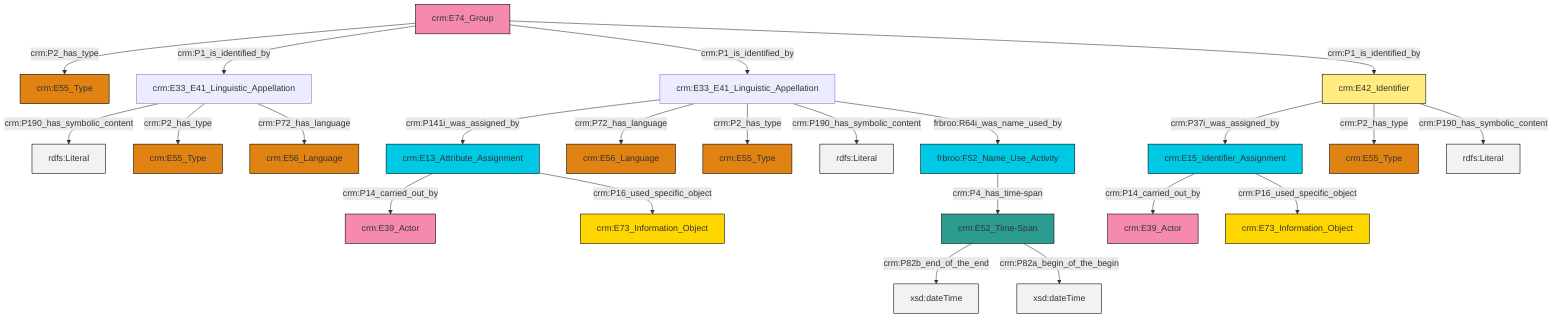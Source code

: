 graph TD
classDef Literal fill:#f2f2f2,stroke:#000000;
classDef CRM_Entity fill:#FFFFFF,stroke:#000000;
classDef Temporal_Entity fill:#00C9E6, stroke:#000000;
classDef Type fill:#E18312, stroke:#000000;
classDef Time-Span fill:#2C9C91, stroke:#000000;
classDef Appellation fill:#FFEB7F, stroke:#000000;
classDef Place fill:#008836, stroke:#000000;
classDef Persistent_Item fill:#B266B2, stroke:#000000;
classDef Conceptual_Object fill:#FFD700, stroke:#000000;
classDef Physical_Thing fill:#D2B48C, stroke:#000000;
classDef Actor fill:#f58aad, stroke:#000000;
classDef PC_Classes fill:#4ce600, stroke:#000000;
classDef Multi fill:#cccccc,stroke:#000000;

0["crm:E33_E41_Linguistic_Appellation"]:::Default -->|crm:P141i_was_assigned_by| 1["crm:E13_Attribute_Assignment"]:::Temporal_Entity
2["crm:E74_Group"]:::Actor -->|crm:P2_has_type| 3["crm:E55_Type"]:::Type
4["crm:E33_E41_Linguistic_Appellation"]:::Default -->|crm:P190_has_symbolic_content| 5[rdfs:Literal]:::Literal
2["crm:E74_Group"]:::Actor -->|crm:P1_is_identified_by| 4["crm:E33_E41_Linguistic_Appellation"]:::Default
11["frbroo:F52_Name_Use_Activity"]:::Temporal_Entity -->|crm:P4_has_time-span| 12["crm:E52_Time-Span"]:::Time-Span
0["crm:E33_E41_Linguistic_Appellation"]:::Default -->|crm:P72_has_language| 13["crm:E56_Language"]:::Type
12["crm:E52_Time-Span"]:::Time-Span -->|crm:P82b_end_of_the_end| 15[xsd:dateTime]:::Literal
2["crm:E74_Group"]:::Actor -->|crm:P1_is_identified_by| 0["crm:E33_E41_Linguistic_Appellation"]:::Default
2["crm:E74_Group"]:::Actor -->|crm:P1_is_identified_by| 18["crm:E42_Identifier"]:::Appellation
18["crm:E42_Identifier"]:::Appellation -->|crm:P37i_was_assigned_by| 16["crm:E15_Identifier_Assignment"]:::Temporal_Entity
16["crm:E15_Identifier_Assignment"]:::Temporal_Entity -->|crm:P14_carried_out_by| 19["crm:E39_Actor"]:::Actor
18["crm:E42_Identifier"]:::Appellation -->|crm:P2_has_type| 20["crm:E55_Type"]:::Type
4["crm:E33_E41_Linguistic_Appellation"]:::Default -->|crm:P2_has_type| 22["crm:E55_Type"]:::Type
18["crm:E42_Identifier"]:::Appellation -->|crm:P190_has_symbolic_content| 26[rdfs:Literal]:::Literal
4["crm:E33_E41_Linguistic_Appellation"]:::Default -->|crm:P72_has_language| 27["crm:E56_Language"]:::Type
16["crm:E15_Identifier_Assignment"]:::Temporal_Entity -->|crm:P16_used_specific_object| 6["crm:E73_Information_Object"]:::Conceptual_Object
1["crm:E13_Attribute_Assignment"]:::Temporal_Entity -->|crm:P14_carried_out_by| 29["crm:E39_Actor"]:::Actor
0["crm:E33_E41_Linguistic_Appellation"]:::Default -->|crm:P2_has_type| 9["crm:E55_Type"]:::Type
0["crm:E33_E41_Linguistic_Appellation"]:::Default -->|crm:P190_has_symbolic_content| 33[rdfs:Literal]:::Literal
1["crm:E13_Attribute_Assignment"]:::Temporal_Entity -->|crm:P16_used_specific_object| 34["crm:E73_Information_Object"]:::Conceptual_Object
0["crm:E33_E41_Linguistic_Appellation"]:::Default -->|frbroo:R64i_was_name_used_by| 11["frbroo:F52_Name_Use_Activity"]:::Temporal_Entity
12["crm:E52_Time-Span"]:::Time-Span -->|crm:P82a_begin_of_the_begin| 40[xsd:dateTime]:::Literal